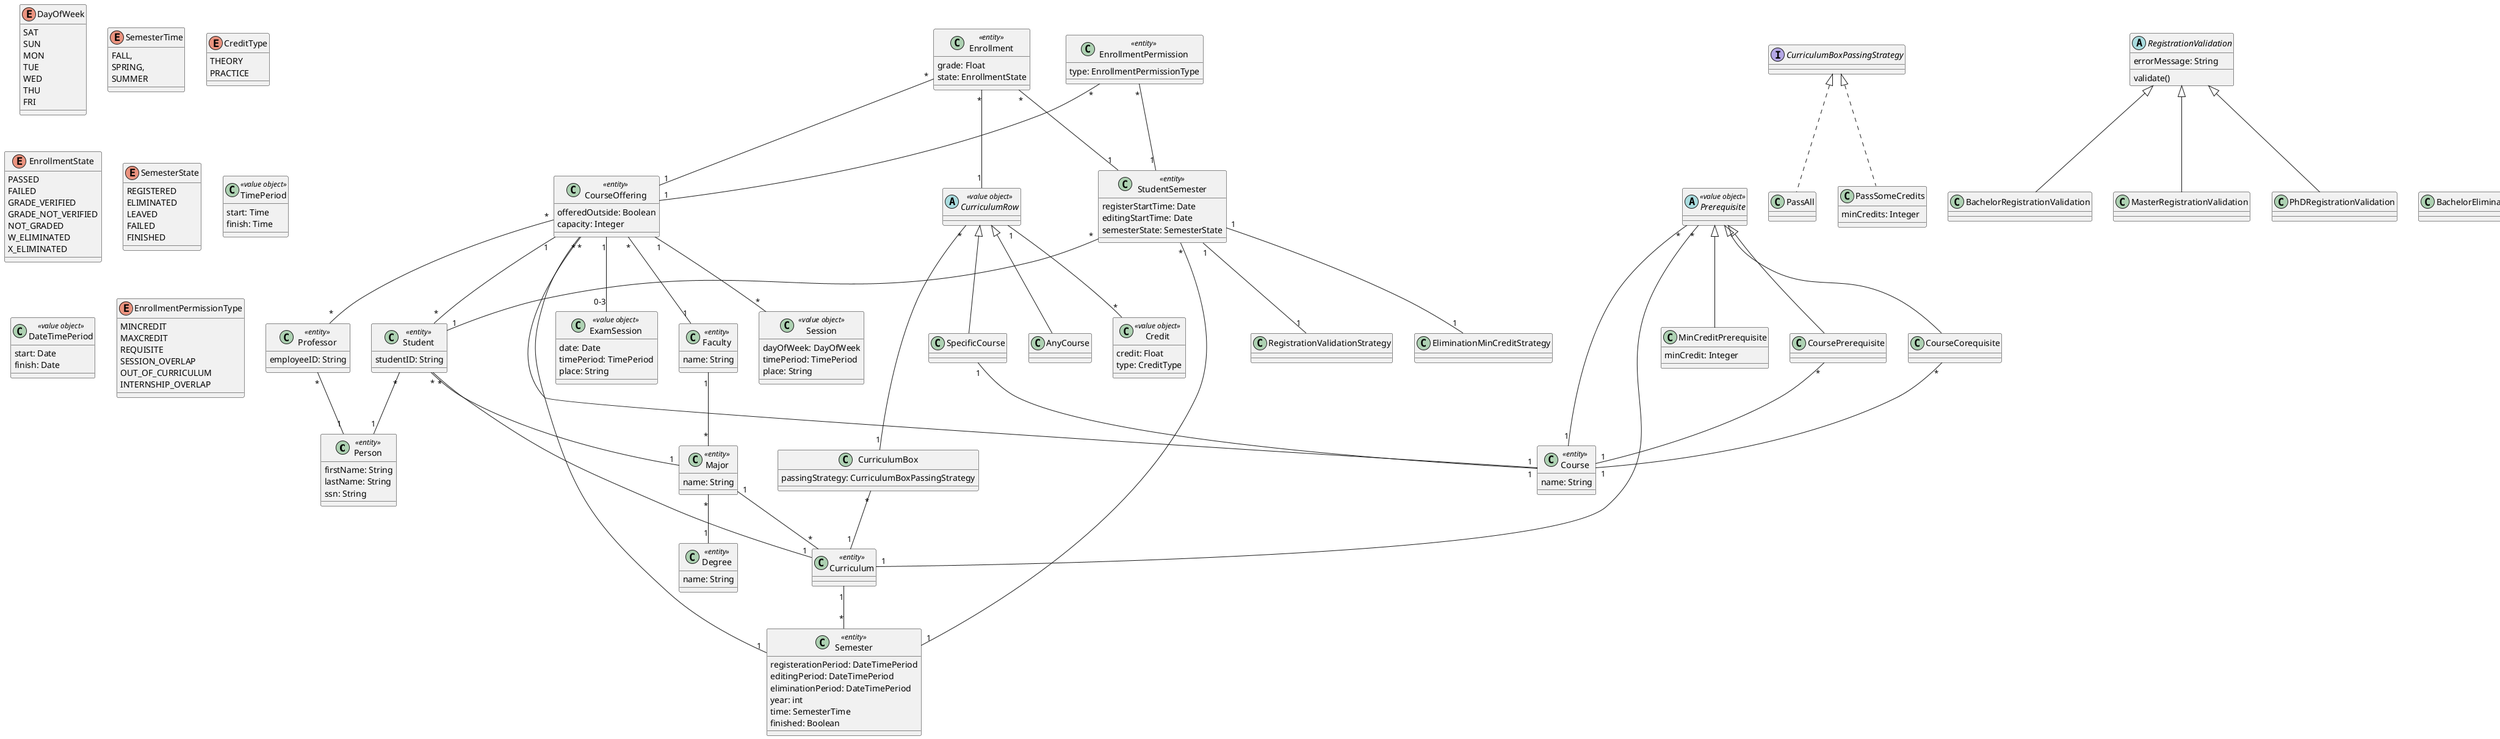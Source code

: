 @startuml boostan

class Person << entity >> {
    firstName: String
    lastName: String
    ssn: String
}

class Student << entity >> {
    studentID: String
}
Student "*" -- "1" Person
Student "*" -- "1" Major
Student "*" -- "1" Curriculum

class Professor << entity >> {
    employeeID: String
}
Professor "*" -- "1" Person

class Major << entity >> {
    name: String
}
Major "*" -- "1" Degree
Major "1" -- "*" Curriculum

class Degree << entity >> {
    name: String
}

class Curriculum << entity >> {
}
Curriculum "1" -- "*" Semester

class Course << entity >> {
    name: String
}

enum DayOfWeek {
    SAT
    SUN
    MON
    TUE
    WED
    THU
    FRI
}

class Faculty << entity >> {
    name: String
}
Faculty "1" -- "*" Major

class Session << value object >> {
    dayOfWeek: DayOfWeek
    timePeriod: TimePeriod
    place: String
}

class ExamSession << value object >> {
    date: Date
    timePeriod: TimePeriod
    place: String
}

class CourseOffering << entity >> {
    offeredOutside: Boolean
    capacity: Integer
}

CourseOffering "1" -- "0-3" ExamSession
CourseOffering "*" -- "1" Faculty
CourseOffering "1" -- "*" Session
CourseOffering "*" -- "*" Professor
CourseOffering "*" -- "1" Course
CourseOffering "*" -- "1" Semester
CourseOffering "1" -- "*" Student

class Semester << entity >> {
    registerationPeriod: DateTimePeriod
    editingPeriod: DateTimePeriod
    eliminationPeriod: DateTimePeriod
    year: int
    time: SemesterTime
    finished: Boolean
}

enum SemesterTime {
    FALL,
    SPRING,
    SUMMER
}

interface CurriculumBoxPassingStrategy {
}

CurriculumBoxPassingStrategy <|.. PassAll
class PassAll {
}

CurriculumBoxPassingStrategy <|.. PassSomeCredits
class PassSomeCredits {
    minCredits: Integer
}

class CurriculumBox {
    passingStrategy: CurriculumBoxPassingStrategy
}

CurriculumBox "*" -- "1" Curriculum
CurriculumRow "*" -- "1" CurriculumBox

abstract class CurriculumRow << value object >> {
}

CurriculumRow "1" -- "*" Credit

CurriculumRow <|-- SpecificCourse
class SpecificCourse {
}

SpecificCourse "1" -- "1" Course

CurriculumRow <|-- AnyCourse
class AnyCourse {
}

class Credit << value object >> {
    credit: Float
    type: CreditType
}

enum CreditType {
    THEORY
    PRACTICE
}

abstract class Prerequisite << value object >> {
}

Prerequisite "*" -- "1" Curriculum
Prerequisite "*" -- "1" Course

Prerequisite <|-- CoursePrerequisite
class CoursePrerequisite {
}
CoursePrerequisite "*" -- "1" Course

Prerequisite <|-- CourseCorequisite
class CourseCorequisite {
}

CourseCorequisite "*" -- "1" Course

Prerequisite <|-- MinCreditPrerequisite
class MinCreditPrerequisite {
    minCredit: Integer
}

class Enrollment << entity >> {
    grade: Float
    state: EnrollmentState
}

enum EnrollmentState {
    PASSED
    FAILED
    GRADE_VERIFIED
    GRADE_NOT_VERIFIED
    NOT_GRADED
    W_ELIMINATED
    X_ELIMINATED
}

Enrollment "*" -- "1" CourseOffering
Enrollment "*" -- "1" CurriculumRow
Enrollment "*" -- "1" StudentSemester

class StudentSemester << entity >> {
    registerStartTime: Date
    editingStartTime: Date
    semesterState: SemesterState
}
StudentSemester "*" -- "1" Semester
StudentSemester "*" -- "1" Student
StudentSemester "1" -- "1" RegistrationValidationStrategy
StudentSemester "1" -- "1" EliminationMinCreditStrategy

enum SemesterState {
    REGISTERED
    ELIMINATED
    LEAVED
    FAILED
    FINISHED
}

class TimePeriod << value object >> {
    start: Time
    finish: Time
}

class DateTimePeriod << value object >> {
    start: Date
    finish: Date
}

class EnrollmentPermission << entity >> {
    type: EnrollmentPermissionType
}
EnrollmentPermission "*" -- "1" CourseOffering
EnrollmentPermission "*" -- "1" StudentSemester

enum EnrollmentPermissionType {
    MINCREDIT
    MAXCREDIT
    REQUISITE
    SESSION_OVERLAP
    OUT_OF_CURRICULUM
    INTERNSHIP_OVERLAP
}

abstract class RegistrationValidation {
    errorMessage: String
    validate()
}

RegistrationValidation <|-- BachelorRegistrationValidation
RegistrationValidation <|-- MasterRegistrationValidation
RegistrationValidation <|-- PhDRegistrationValidation

abstract class EliminationValidation {
    errorMessage: String
    validate()
}
EliminationValidation <|-- BachelorEliminationValidation
EliminationValidation <|-- BachelorShahedEliminationValidation
EliminationValidation <|-- MasterEliminationValidation
EliminationValidation <|-- PhDEliminationValidation

@enduml